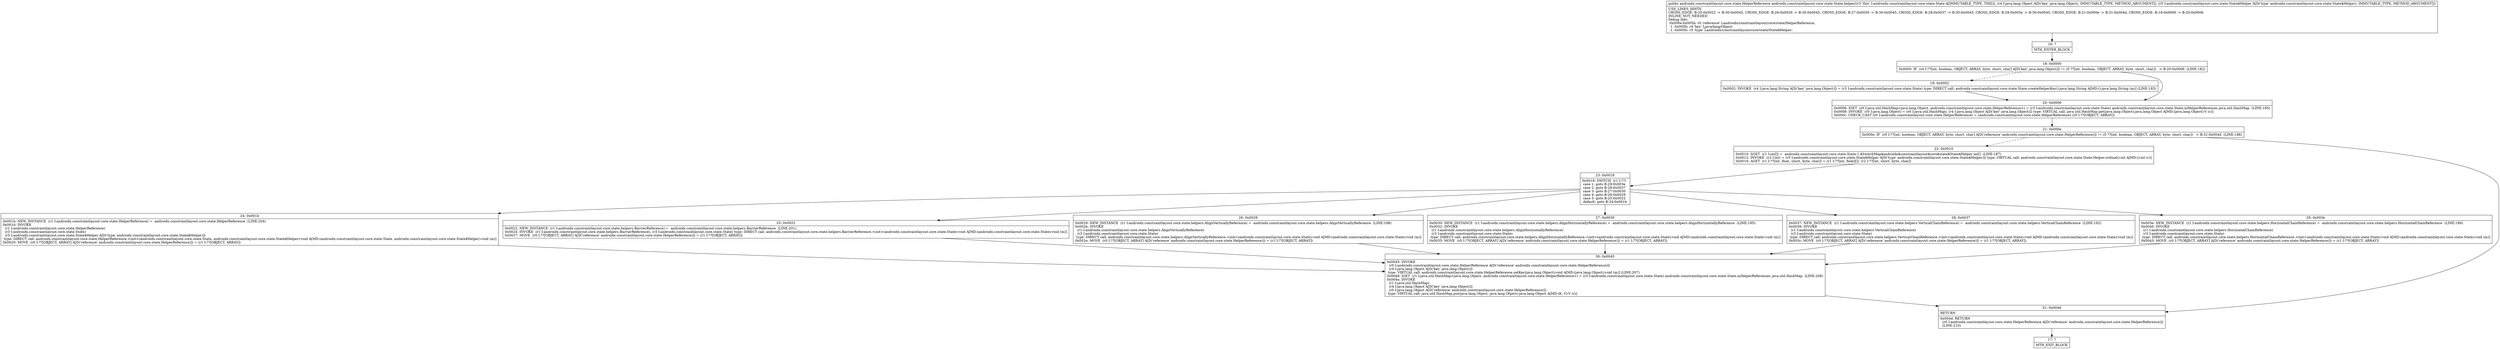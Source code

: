 digraph "CFG forandroidx.constraintlayout.core.state.State.helper(Ljava\/lang\/Object;Landroidx\/constraintlayout\/core\/state\/State$Helper;)Landroidx\/constraintlayout\/core\/state\/HelperReference;" {
Node_16 [shape=record,label="{16\:\ ?|MTH_ENTER_BLOCK\l}"];
Node_18 [shape=record,label="{18\:\ 0x0000|0x0000: IF  (r4 I:??[int, boolean, OBJECT, ARRAY, byte, short, char] A[D('key' java.lang.Object)]) != (0 ??[int, boolean, OBJECT, ARRAY, byte, short, char])  \-\> B:20:0x0006  (LINE:182)\l}"];
Node_19 [shape=record,label="{19\:\ 0x0002|0x0002: INVOKE  (r4 I:java.lang.String A[D('key' java.lang.Object)]) = (r3 I:androidx.constraintlayout.core.state.State) type: DIRECT call: androidx.constraintlayout.core.state.State.createHelperKey():java.lang.String A[MD:():java.lang.String (m)] (LINE:183)\l}"];
Node_20 [shape=record,label="{20\:\ 0x0006|0x0006: IGET  (r0 I:java.util.HashMap\<java.lang.Object, androidx.constraintlayout.core.state.HelperReference\>) = (r3 I:androidx.constraintlayout.core.state.State) androidx.constraintlayout.core.state.State.mHelperReferences java.util.HashMap  (LINE:185)\l0x0008: INVOKE  (r0 I:java.lang.Object) = (r0 I:java.util.HashMap), (r4 I:java.lang.Object A[D('key' java.lang.Object)]) type: VIRTUAL call: java.util.HashMap.get(java.lang.Object):java.lang.Object A[MD:(java.lang.Object):V (c)]\l0x000c: CHECK_CAST (r0 I:androidx.constraintlayout.core.state.HelperReference) = (androidx.constraintlayout.core.state.HelperReference) (r0 I:??[OBJECT, ARRAY]) \l}"];
Node_21 [shape=record,label="{21\:\ 0x000e|0x000e: IF  (r0 I:??[int, boolean, OBJECT, ARRAY, byte, short, char] A[D('reference' androidx.constraintlayout.core.state.HelperReference)]) != (0 ??[int, boolean, OBJECT, ARRAY, byte, short, char])  \-\> B:31:0x004d  (LINE:186)\l}"];
Node_22 [shape=record,label="{22\:\ 0x0010|0x0010: SGET  (r1 I:int[]) =  androidx.constraintlayout.core.state.State.1.$SwitchMap$androidx$constraintlayout$core$state$State$Helper int[]  (LINE:187)\l0x0012: INVOKE  (r2 I:int) = (r5 I:androidx.constraintlayout.core.state.State$Helper A[D('type' androidx.constraintlayout.core.state.State$Helper)]) type: VIRTUAL call: androidx.constraintlayout.core.state.State.Helper.ordinal():int A[MD:():int (c)]\l0x0016: AGET  (r1 I:??[int, float, short, byte, char]) = (r1 I:??[int, float][]), (r2 I:??[int, short, byte, char]) \l}"];
Node_23 [shape=record,label="{23\:\ 0x0018|0x0018: SWITCH  (r1 I:??)\l case 1: goto B:29:0x003e\l case 2: goto B:28:0x0037\l case 3: goto B:27:0x0030\l case 4: goto B:26:0x0029\l case 5: goto B:25:0x0022\l default: goto B:24:0x001b \l}"];
Node_24 [shape=record,label="{24\:\ 0x001b|0x001b: NEW_INSTANCE  (r1 I:androidx.constraintlayout.core.state.HelperReference) =  androidx.constraintlayout.core.state.HelperReference  (LINE:204)\l0x001d: INVOKE  \l  (r1 I:androidx.constraintlayout.core.state.HelperReference)\l  (r3 I:androidx.constraintlayout.core.state.State)\l  (r5 I:androidx.constraintlayout.core.state.State$Helper A[D('type' androidx.constraintlayout.core.state.State$Helper)])\l type: DIRECT call: androidx.constraintlayout.core.state.HelperReference.\<init\>(androidx.constraintlayout.core.state.State, androidx.constraintlayout.core.state.State$Helper):void A[MD:(androidx.constraintlayout.core.state.State, androidx.constraintlayout.core.state.State$Helper):void (m)]\l0x0020: MOVE  (r0 I:??[OBJECT, ARRAY] A[D('reference' androidx.constraintlayout.core.state.HelperReference)]) = (r1 I:??[OBJECT, ARRAY]) \l}"];
Node_30 [shape=record,label="{30\:\ 0x0045|0x0045: INVOKE  \l  (r0 I:androidx.constraintlayout.core.state.HelperReference A[D('reference' androidx.constraintlayout.core.state.HelperReference)])\l  (r4 I:java.lang.Object A[D('key' java.lang.Object)])\l type: VIRTUAL call: androidx.constraintlayout.core.state.HelperReference.setKey(java.lang.Object):void A[MD:(java.lang.Object):void (m)] (LINE:207)\l0x0048: IGET  (r1 I:java.util.HashMap\<java.lang.Object, androidx.constraintlayout.core.state.HelperReference\>) = (r3 I:androidx.constraintlayout.core.state.State) androidx.constraintlayout.core.state.State.mHelperReferences java.util.HashMap  (LINE:208)\l0x004a: INVOKE  \l  (r1 I:java.util.HashMap)\l  (r4 I:java.lang.Object A[D('key' java.lang.Object)])\l  (r0 I:java.lang.Object A[D('reference' androidx.constraintlayout.core.state.HelperReference)])\l type: VIRTUAL call: java.util.HashMap.put(java.lang.Object, java.lang.Object):java.lang.Object A[MD:(K, V):V (c)]\l}"];
Node_25 [shape=record,label="{25\:\ 0x0022|0x0022: NEW_INSTANCE  (r1 I:androidx.constraintlayout.core.state.helpers.BarrierReference) =  androidx.constraintlayout.core.state.helpers.BarrierReference  (LINE:201)\l0x0024: INVOKE  (r1 I:androidx.constraintlayout.core.state.helpers.BarrierReference), (r3 I:androidx.constraintlayout.core.state.State) type: DIRECT call: androidx.constraintlayout.core.state.helpers.BarrierReference.\<init\>(androidx.constraintlayout.core.state.State):void A[MD:(androidx.constraintlayout.core.state.State):void (m)]\l0x0027: MOVE  (r0 I:??[OBJECT, ARRAY] A[D('reference' androidx.constraintlayout.core.state.HelperReference)]) = (r1 I:??[OBJECT, ARRAY]) \l}"];
Node_26 [shape=record,label="{26\:\ 0x0029|0x0029: NEW_INSTANCE  (r1 I:androidx.constraintlayout.core.state.helpers.AlignVerticallyReference) =  androidx.constraintlayout.core.state.helpers.AlignVerticallyReference  (LINE:198)\l0x002b: INVOKE  \l  (r1 I:androidx.constraintlayout.core.state.helpers.AlignVerticallyReference)\l  (r3 I:androidx.constraintlayout.core.state.State)\l type: DIRECT call: androidx.constraintlayout.core.state.helpers.AlignVerticallyReference.\<init\>(androidx.constraintlayout.core.state.State):void A[MD:(androidx.constraintlayout.core.state.State):void (m)]\l0x002e: MOVE  (r0 I:??[OBJECT, ARRAY] A[D('reference' androidx.constraintlayout.core.state.HelperReference)]) = (r1 I:??[OBJECT, ARRAY]) \l}"];
Node_27 [shape=record,label="{27\:\ 0x0030|0x0030: NEW_INSTANCE  (r1 I:androidx.constraintlayout.core.state.helpers.AlignHorizontallyReference) =  androidx.constraintlayout.core.state.helpers.AlignHorizontallyReference  (LINE:195)\l0x0032: INVOKE  \l  (r1 I:androidx.constraintlayout.core.state.helpers.AlignHorizontallyReference)\l  (r3 I:androidx.constraintlayout.core.state.State)\l type: DIRECT call: androidx.constraintlayout.core.state.helpers.AlignHorizontallyReference.\<init\>(androidx.constraintlayout.core.state.State):void A[MD:(androidx.constraintlayout.core.state.State):void (m)]\l0x0035: MOVE  (r0 I:??[OBJECT, ARRAY] A[D('reference' androidx.constraintlayout.core.state.HelperReference)]) = (r1 I:??[OBJECT, ARRAY]) \l}"];
Node_28 [shape=record,label="{28\:\ 0x0037|0x0037: NEW_INSTANCE  (r1 I:androidx.constraintlayout.core.state.helpers.VerticalChainReference) =  androidx.constraintlayout.core.state.helpers.VerticalChainReference  (LINE:192)\l0x0039: INVOKE  \l  (r1 I:androidx.constraintlayout.core.state.helpers.VerticalChainReference)\l  (r3 I:androidx.constraintlayout.core.state.State)\l type: DIRECT call: androidx.constraintlayout.core.state.helpers.VerticalChainReference.\<init\>(androidx.constraintlayout.core.state.State):void A[MD:(androidx.constraintlayout.core.state.State):void (m)]\l0x003c: MOVE  (r0 I:??[OBJECT, ARRAY] A[D('reference' androidx.constraintlayout.core.state.HelperReference)]) = (r1 I:??[OBJECT, ARRAY]) \l}"];
Node_29 [shape=record,label="{29\:\ 0x003e|0x003e: NEW_INSTANCE  (r1 I:androidx.constraintlayout.core.state.helpers.HorizontalChainReference) =  androidx.constraintlayout.core.state.helpers.HorizontalChainReference  (LINE:189)\l0x0040: INVOKE  \l  (r1 I:androidx.constraintlayout.core.state.helpers.HorizontalChainReference)\l  (r3 I:androidx.constraintlayout.core.state.State)\l type: DIRECT call: androidx.constraintlayout.core.state.helpers.HorizontalChainReference.\<init\>(androidx.constraintlayout.core.state.State):void A[MD:(androidx.constraintlayout.core.state.State):void (m)]\l0x0043: MOVE  (r0 I:??[OBJECT, ARRAY] A[D('reference' androidx.constraintlayout.core.state.HelperReference)]) = (r1 I:??[OBJECT, ARRAY]) \l}"];
Node_31 [shape=record,label="{31\:\ 0x004d|RETURN\l|0x004d: RETURN  \l  (r0 I:androidx.constraintlayout.core.state.HelperReference A[D('reference' androidx.constraintlayout.core.state.HelperReference)])\l  (LINE:210)\l}"];
Node_17 [shape=record,label="{17\:\ ?|MTH_EXIT_BLOCK\l}"];
MethodNode[shape=record,label="{public androidx.constraintlayout.core.state.HelperReference androidx.constraintlayout.core.state.State.helper((r3 'this' I:androidx.constraintlayout.core.state.State A[IMMUTABLE_TYPE, THIS]), (r4 I:java.lang.Object A[D('key' java.lang.Object), IMMUTABLE_TYPE, METHOD_ARGUMENT]), (r5 I:androidx.constraintlayout.core.state.State$Helper A[D('type' androidx.constraintlayout.core.state.State$Helper), IMMUTABLE_TYPE, METHOD_ARGUMENT]))  | USE_LINES_HINTS\lCROSS_EDGE: B:25:0x0022 \-\> B:30:0x0045, CROSS_EDGE: B:26:0x0029 \-\> B:30:0x0045, CROSS_EDGE: B:27:0x0030 \-\> B:30:0x0045, CROSS_EDGE: B:28:0x0037 \-\> B:30:0x0045, CROSS_EDGE: B:29:0x003e \-\> B:30:0x0045, CROSS_EDGE: B:21:0x000e \-\> B:31:0x004d, CROSS_EDGE: B:18:0x0000 \-\> B:20:0x0006\lINLINE_NOT_NEEDED\lDebug Info:\l  0x000e\-0x005b: r0 'reference' Landroidx\/constraintlayout\/core\/state\/HelperReference;\l  \-1 \-0x005b: r4 'key' Ljava\/lang\/Object;\l  \-1 \-0x005b: r5 'type' Landroidx\/constraintlayout\/core\/state\/State$Helper;\l}"];
MethodNode -> Node_16;Node_16 -> Node_18;
Node_18 -> Node_19[style=dashed];
Node_18 -> Node_20;
Node_19 -> Node_20;
Node_20 -> Node_21;
Node_21 -> Node_22[style=dashed];
Node_21 -> Node_31;
Node_22 -> Node_23;
Node_23 -> Node_24;
Node_23 -> Node_25;
Node_23 -> Node_26;
Node_23 -> Node_27;
Node_23 -> Node_28;
Node_23 -> Node_29;
Node_24 -> Node_30;
Node_30 -> Node_31;
Node_25 -> Node_30;
Node_26 -> Node_30;
Node_27 -> Node_30;
Node_28 -> Node_30;
Node_29 -> Node_30;
Node_31 -> Node_17;
}

